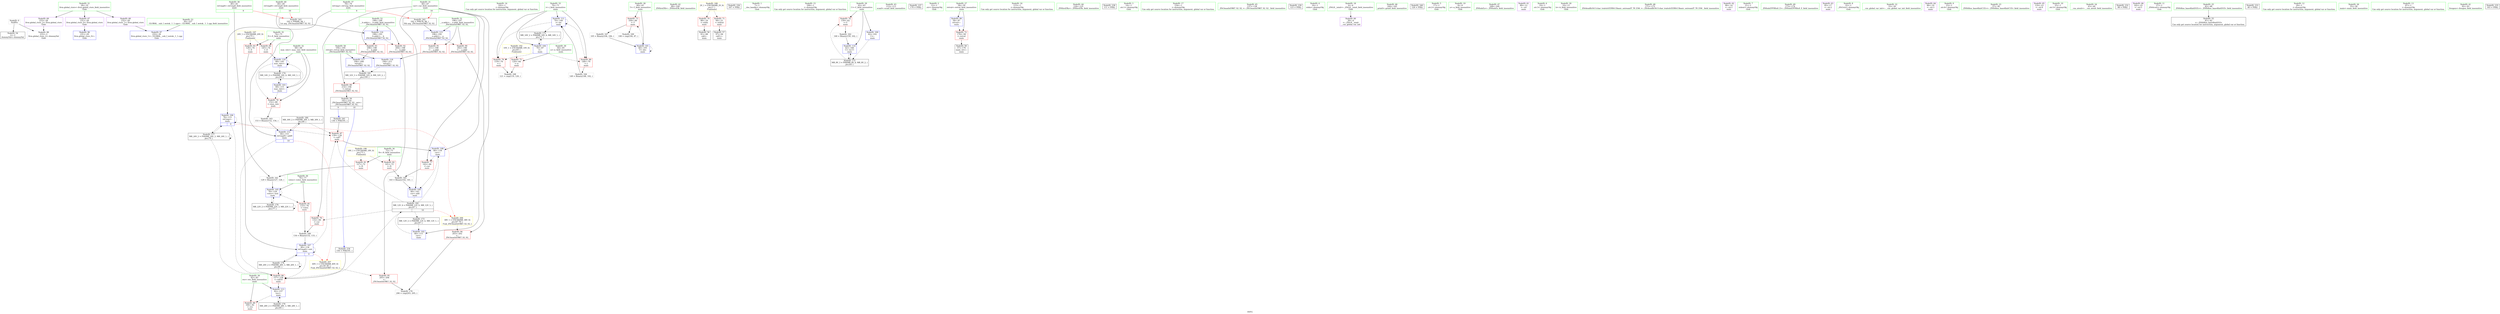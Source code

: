 digraph "SVFG" {
	label="SVFG";

	Node0x5600330f7720 [shape=record,color=grey,label="{NodeID: 0\nNullPtr}"];
	Node0x5600330f7720 -> Node0x5600331128e0[style=solid];
	Node0x5600330f7720 -> Node0x560033111d60[style=solid];
	Node0x560033121a40 [shape=record,color=black,label="{NodeID: 180\nMR_30V_2 = PHI(MR_30V_3, MR_30V_1, )\npts\{85 \}\n}"];
	Node0x560033121a40 -> Node0x5600331144a0[style=dashed];
	Node0x560033121a40 -> Node0x5600331118d0[style=dashed];
	Node0x560033111c60 [shape=record,color=blue,label="{NodeID: 97\n232\<--30\nllvm.global_ctors_1\<--_GLOBAL__sub_I_wotok._1_1.cpp\nGlob }"];
	Node0x56003310f3f0 [shape=record,color=green,label="{NodeID: 14\n102\<--1\n\<--dummyObj\nCan only get source location for instruction, argument, global var or function.}"];
	Node0x560033111800 [shape=record,color=blue,label="{NodeID: 111\n70\<--149\ni\<--inc\nmain\n}"];
	Node0x560033111800 -> Node0x560033113e20[style=dashed];
	Node0x560033111800 -> Node0x560033113ef0[style=dashed];
	Node0x560033111800 -> Node0x560033111800[style=dashed];
	Node0x560033111800 -> Node0x560033120140[style=dashed];
	Node0x5600331101c0 [shape=record,color=green,label="{NodeID: 28\n60\<--61\nT\<--T_field_insensitive\nmain\n}"];
	Node0x5600331101c0 -> Node0x560033113940[style=solid];
	Node0x5600331101c0 -> Node0x560033112000[style=solid];
	Node0x560033110d50 [shape=record,color=green,label="{NodeID: 42\n99\<--100\n_ZNSirsERi\<--_ZNSirsERi_field_insensitive\n}"];
	Node0x560033112ae0 [shape=record,color=black,label="{NodeID: 56\n91\<--88\ncall\<--\nmain\n}"];
	Node0x560033133360 [shape=record,color=black,label="{NodeID: 236\n167 = PHI()\n}"];
	Node0x5600331136d0 [shape=record,color=red,label="{NodeID: 70\n88\<--16\n\<--stdin\nmain\n}"];
	Node0x5600331136d0 -> Node0x560033112ae0[style=solid];
	Node0x560033119d20 [shape=record,color=grey,label="{NodeID: 167\n105 = Binary(104, 106, )\n}"];
	Node0x560033119d20 -> Node0x560033112000[style=solid];
	Node0x560033114230 [shape=record,color=red,label="{NodeID: 84\n145\<--74\n\<--E\nmain\n}"];
	Node0x560033114230 -> Node0x560033111730[style=solid];
	Node0x5600330f7830 [shape=record,color=green,label="{NodeID: 1\n7\<--1\n__dso_handle\<--dummyObj\nGlob }"];
	Node0x560033121f40 [shape=record,color=black,label="{NodeID: 181\nMR_32V_3 = PHI(MR_32V_4, MR_32V_2, )\npts\{195 \}\n}"];
	Node0x560033121f40 -> Node0x560033114640[style=dashed];
	Node0x560033111d60 [shape=record,color=blue, style = dotted,label="{NodeID: 98\n233\<--3\nllvm.global_ctors_2\<--dummyVal\nGlob }"];
	Node0x56003310f4f0 [shape=record,color=green,label="{NodeID: 15\n106\<--1\n\<--dummyObj\nCan only get source location for instruction, argument, global var or function.}"];
	Node0x5600331118d0 [shape=record,color=blue,label="{NodeID: 112\n84\<--153\nref.tmp8\<--add9\nmain\n|{|<s2>10}}"];
	Node0x5600331118d0 -> Node0x560033114570[style=dashed];
	Node0x5600331118d0 -> Node0x560033121a40[style=dashed];
	Node0x5600331118d0:s2 -> Node0x560033127580[style=dashed,color=red];
	Node0x560033110290 [shape=record,color=green,label="{NodeID: 29\n62\<--63\nC\<--C_field_insensitive\nmain\n}"];
	Node0x560033110290 -> Node0x560033113a10[style=solid];
	Node0x560033110290 -> Node0x560033111f30[style=solid];
	Node0x560033110290 -> Node0x560033111a70[style=solid];
	Node0x560033110e50 [shape=record,color=green,label="{NodeID: 43\n112\<--113\nscanf\<--scanf_field_insensitive\n}"];
	Node0x560033112bb0 [shape=record,color=black,label="{NodeID: 57\n97\<--94\ncall1\<--\nmain\n}"];
	Node0x560033133430 [shape=record,color=black,label="{NodeID: 237\n170 = PHI()\n}"];
	Node0x5600331137a0 [shape=record,color=red,label="{NodeID: 71\n94\<--21\n\<--stdout\nmain\n}"];
	Node0x5600331137a0 -> Node0x560033112bb0[style=solid];
	Node0x560033119ea0 [shape=record,color=grey,label="{NodeID: 168\n121 = cmp(119, 120, )\n}"];
	Node0x560033114300 [shape=record,color=red,label="{NodeID: 85\n133\<--76\n\<--votes\nmain\n}"];
	Node0x560033114300 -> Node0x560033119ba0[style=solid];
	Node0x56003310e470 [shape=record,color=green,label="{NodeID: 2\n12\<--1\n.str\<--dummyObj\nGlob }"];
	Node0x560033122440 [shape=record,color=black,label="{NodeID: 182\nMR_12V_4 = PHI(MR_12V_6, MR_12V_3, )\npts\{67 \}\n|{|<s5>10}}"];
	Node0x560033122440 -> Node0x560033113bb0[style=dashed];
	Node0x560033122440 -> Node0x5600331144a0[style=dashed];
	Node0x560033122440 -> Node0x560033114570[style=dashed];
	Node0x560033122440 -> Node0x560033111590[style=dashed];
	Node0x560033122440 -> Node0x56003311f740[style=dashed];
	Node0x560033122440:s5 -> Node0x5600331274a0[style=dashed,color=red];
	Node0x560033111e60 [shape=record,color=blue,label="{NodeID: 99\n58\<--87\nretval\<--\nmain\n}"];
	Node0x560033111e60 -> Node0x560033113870[style=dashed];
	Node0x56003310f5f0 [shape=record,color=green,label="{NodeID: 16\n115\<--1\n\<--dummyObj\nCan only get source location for instruction, argument, global var or function.}"];
	Node0x560033114f70 [shape=record,color=yellow,style=double,label="{NodeID: 196\n18V_1 = ENCHI(MR_18V_0)\npts\{73 \}\nFun[main]}"];
	Node0x560033114f70 -> Node0x560033113fc0[style=dashed];
	Node0x560033114f70 -> Node0x560033114090[style=dashed];
	Node0x5600331119a0 [shape=record,color=blue,label="{NodeID: 113\n82\<--157\nres\<--\nmain\n}"];
	Node0x5600331119a0 -> Node0x5600331143d0[style=dashed];
	Node0x5600331119a0 -> Node0x560033121540[style=dashed];
	Node0x560033110360 [shape=record,color=green,label="{NodeID: 30\n64\<--65\nn\<--n_field_insensitive\nmain\n}"];
	Node0x560033110360 -> Node0x560033113ae0[style=solid];
	Node0x560033110f50 [shape=record,color=green,label="{NodeID: 44\n124\<--125\n_ZNSirsERx\<--_ZNSirsERx_field_insensitive\n}"];
	Node0x560033112c80 [shape=record,color=black,label="{NodeID: 58\n57\<--176\nmain_ret\<--\nmain\n}"];
	Node0x560033133500 [shape=record,color=black,label="{NodeID: 238\n111 = PHI()\n}"];
	Node0x560033113870 [shape=record,color=red,label="{NodeID: 72\n176\<--58\n\<--retval\nmain\n}"];
	Node0x560033113870 -> Node0x560033112c80[style=solid];
	Node0x56003311a020 [shape=record,color=grey,label="{NodeID: 169\n108 = cmp(104, 87, )\n}"];
	Node0x5600331143d0 [shape=record,color=red,label="{NodeID: 86\n166\<--82\n\<--res\nmain\n}"];
	Node0x56003310e500 [shape=record,color=green,label="{NodeID: 3\n14\<--1\n.str.1\<--dummyObj\nGlob }"];
	Node0x560033111f30 [shape=record,color=blue,label="{NodeID: 100\n62\<--102\nC\<--\nmain\n}"];
	Node0x560033111f30 -> Node0x56003311f240[style=dashed];
	Node0x56003310f6f0 [shape=record,color=green,label="{NodeID: 17\n154\<--1\n\<--dummyObj\nCan only get source location for instruction, argument, global var or function.}"];
	Node0x560033115050 [shape=record,color=yellow,style=double,label="{NodeID: 197\n20V_1 = ENCHI(MR_20V_0)\npts\{75 \}\nFun[main]}"];
	Node0x560033115050 -> Node0x560033114160[style=dashed];
	Node0x560033115050 -> Node0x560033114230[style=dashed];
	Node0x560033111a70 [shape=record,color=blue,label="{NodeID: 114\n62\<--160\nC\<--inc11\nmain\n}"];
	Node0x560033111a70 -> Node0x56003311f240[style=dashed];
	Node0x560033110430 [shape=record,color=green,label="{NodeID: 31\n66\<--67\ncur\<--cur_field_insensitive\nmain\n|{|<s5>10}}"];
	Node0x560033110430 -> Node0x560033113bb0[style=solid];
	Node0x560033110430 -> Node0x560033113c80[style=solid];
	Node0x560033110430 -> Node0x5600331120d0[style=solid];
	Node0x560033110430 -> Node0x560033111590[style=solid];
	Node0x560033110430 -> Node0x560033111660[style=solid];
	Node0x560033110430:s5 -> Node0x560033133990[style=solid,color=red];
	Node0x560033111050 [shape=record,color=green,label="{NodeID: 45\n137\<--138\n_ZSt3maxIxERKT_S2_S2_\<--_ZSt3maxIxERKT_S2_S2__field_insensitive\n}"];
	Node0x560033112d50 [shape=record,color=black,label="{NodeID: 59\n191\<--214\n_ZSt3maxIxERKT_S2_S2__ret\<--\n_ZSt3maxIxERKT_S2_S2_\n|{<s0>9|<s1>10}}"];
	Node0x560033112d50:s0 -> Node0x5600331337d0[style=solid,color=blue];
	Node0x560033112d50:s1 -> Node0x5600331330a0[style=solid,color=blue];
	Node0x5600331335d0 [shape=record,color=black,label="{NodeID: 239\n123 = PHI()\n}"];
	Node0x560033113940 [shape=record,color=red,label="{NodeID: 73\n104\<--60\n\<--T\nmain\n}"];
	Node0x560033113940 -> Node0x560033119d20[style=solid];
	Node0x560033113940 -> Node0x56003311a020[style=solid];
	Node0x56003311a1a0 [shape=record,color=grey,label="{NodeID: 170\n206 = cmp(203, 205, )\n}"];
	Node0x5600331144a0 [shape=record,color=red,label="{NodeID: 87\n139\<--136\n\<--call7\nmain\n}"];
	Node0x5600331144a0 -> Node0x560033111590[style=solid];
	Node0x56003310e590 [shape=record,color=green,label="{NodeID: 4\n16\<--1\nstdin\<--dummyObj\nGlob }"];
	Node0x560033112000 [shape=record,color=blue,label="{NodeID: 101\n60\<--105\nT\<--dec\nmain\n}"];
	Node0x560033112000 -> Node0x560033113940[style=dashed];
	Node0x560033112000 -> Node0x560033112000[style=dashed];
	Node0x56003310f7f0 [shape=record,color=green,label="{NodeID: 18\n4\<--6\n_ZStL8__ioinit\<--_ZStL8__ioinit_field_insensitive\nGlob }"];
	Node0x56003310f7f0 -> Node0x560033112e20[style=solid];
	Node0x560033116c50 [shape=record,color=blue,label="{NodeID: 115\n196\<--192\n__a.addr\<--__a\n_ZSt3maxIxERKT_S2_S2_\n}"];
	Node0x560033116c50 -> Node0x560033114710[style=dashed];
	Node0x560033116c50 -> Node0x5600331147e0[style=dashed];
	Node0x560033110500 [shape=record,color=green,label="{NodeID: 32\n68\<--69\nmax_rate\<--max_rate_field_insensitive\nmain\n}"];
	Node0x560033110500 -> Node0x560033113d50[style=solid];
	Node0x560033110500 -> Node0x5600331121a0[style=solid];
	Node0x560033110500 -> Node0x560033111730[style=solid];
	Node0x560033111150 [shape=record,color=green,label="{NodeID: 46\n164\<--165\nprintf\<--printf_field_insensitive\n}"];
	Node0x560033112e20 [shape=record,color=purple,label="{NodeID: 60\n39\<--4\n\<--_ZStL8__ioinit\n__cxx_global_var_init\n}"];
	Node0x560033133700 [shape=record,color=black,label="{NodeID: 240\n126 = PHI()\n}"];
	Node0x560033113a10 [shape=record,color=red,label="{NodeID: 74\n159\<--62\n\<--C\nmain\n}"];
	Node0x560033113a10 -> Node0x5600331195a0[style=solid];
	Node0x560033114570 [shape=record,color=red,label="{NodeID: 88\n157\<--156\n\<--call10\nmain\n}"];
	Node0x560033114570 -> Node0x5600331119a0[style=solid];
	Node0x56003310e620 [shape=record,color=green,label="{NodeID: 5\n17\<--1\n.str.2\<--dummyObj\nGlob }"];
	Node0x5600331120d0 [shape=record,color=blue,label="{NodeID: 102\n66\<--115\ncur\<--\nmain\n}"];
	Node0x5600331120d0 -> Node0x560033122440[style=dashed];
	Node0x56003310f8f0 [shape=record,color=green,label="{NodeID: 19\n8\<--9\na\<--a_field_insensitive\nGlob }"];
	Node0x560033116d20 [shape=record,color=blue,label="{NodeID: 116\n198\<--193\n__b.addr\<--__b\n_ZSt3maxIxERKT_S2_S2_\n}"];
	Node0x560033116d20 -> Node0x5600331148b0[style=dashed];
	Node0x560033116d20 -> Node0x560033114980[style=dashed];
	Node0x5600331105d0 [shape=record,color=green,label="{NodeID: 33\n70\<--71\ni\<--i_field_insensitive\nmain\n}"];
	Node0x5600331105d0 -> Node0x560033113e20[style=solid];
	Node0x5600331105d0 -> Node0x560033113ef0[style=solid];
	Node0x5600331105d0 -> Node0x560033112270[style=solid];
	Node0x5600331105d0 -> Node0x560033111800[style=solid];
	Node0x560033111250 [shape=record,color=green,label="{NodeID: 47\n168\<--169\n_ZNSolsEx\<--_ZNSolsEx_field_insensitive\n}"];
	Node0x560033112ef0 [shape=record,color=purple,label="{NodeID: 61\n89\<--12\n\<--.str\nmain\n}"];
	Node0x5600331337d0 [shape=record,color=black,label="{NodeID: 241\n136 = PHI(191, )\n}"];
	Node0x5600331337d0 -> Node0x5600331144a0[style=solid];
	Node0x560033113ae0 [shape=record,color=red,label="{NodeID: 75\n120\<--64\n\<--n\nmain\n}"];
	Node0x560033113ae0 -> Node0x560033119ea0[style=solid];
	Node0x56003311f240 [shape=record,color=black,label="{NodeID: 172\nMR_8V_3 = PHI(MR_8V_4, MR_8V_2, )\npts\{63 \}\n}"];
	Node0x56003311f240 -> Node0x560033113a10[style=dashed];
	Node0x56003311f240 -> Node0x560033111a70[style=dashed];
	Node0x560033114640 [shape=record,color=red,label="{NodeID: 89\n214\<--194\n\<--retval\n_ZSt3maxIxERKT_S2_S2_\n}"];
	Node0x560033114640 -> Node0x560033112d50[style=solid];
	Node0x56003310ee60 [shape=record,color=green,label="{NodeID: 6\n19\<--1\n.str.3\<--dummyObj\nGlob }"];
	Node0x5600331121a0 [shape=record,color=blue,label="{NodeID: 103\n68\<--115\nmax_rate\<--\nmain\n}"];
	Node0x5600331121a0 -> Node0x560033113d50[style=dashed];
	Node0x5600331121a0 -> Node0x560033111730[style=dashed];
	Node0x5600331121a0 -> Node0x56003311fc40[style=dashed];
	Node0x56003310f9f0 [shape=record,color=green,label="{NodeID: 20\n10\<--11\nb\<--b_field_insensitive\nGlob }"];
	Node0x560033116df0 [shape=record,color=blue,label="{NodeID: 117\n194\<--208\nretval\<--\n_ZSt3maxIxERKT_S2_S2_\n}"];
	Node0x560033116df0 -> Node0x560033121f40[style=dashed];
	Node0x5600331106a0 [shape=record,color=green,label="{NodeID: 34\n72\<--73\nN\<--N_field_insensitive\nmain\n}"];
	Node0x5600331106a0 -> Node0x560033113fc0[style=solid];
	Node0x5600331106a0 -> Node0x560033114090[style=solid];
	Node0x560033112370 [shape=record,color=green,label="{NodeID: 48\n171\<--172\n_ZSt4endlIcSt11char_traitsIcEERSt13basic_ostreamIT_T0_ES6_\<--_ZSt4endlIcSt11char_traitsIcEERSt13basic_ostreamIT_T0_ES6__field_insensitive\n}"];
	Node0x560033112fc0 [shape=record,color=purple,label="{NodeID: 62\n90\<--14\n\<--.str.1\nmain\n}"];
	Node0x560033133990 [shape=record,color=black,label="{NodeID: 242\n192 = PHI(78, 66, )\n0th arg _ZSt3maxIxERKT_S2_S2_ }"];
	Node0x560033133990 -> Node0x560033116c50[style=solid];
	Node0x560033113bb0 [shape=record,color=red,label="{NodeID: 76\n132\<--66\n\<--cur\nmain\n}"];
	Node0x560033113bb0 -> Node0x560033119ba0[style=solid];
	Node0x56003311f740 [shape=record,color=black,label="{NodeID: 173\nMR_12V_2 = PHI(MR_12V_4, MR_12V_1, )\npts\{67 \}\n}"];
	Node0x56003311f740 -> Node0x5600331120d0[style=dashed];
	Node0x560033114710 [shape=record,color=red,label="{NodeID: 90\n202\<--196\n\<--__a.addr\n_ZSt3maxIxERKT_S2_S2_\n}"];
	Node0x560033114710 -> Node0x560033114a50[style=solid];
	Node0x56003310eef0 [shape=record,color=green,label="{NodeID: 7\n21\<--1\nstdout\<--dummyObj\nGlob }"];
	Node0x560033112270 [shape=record,color=blue,label="{NodeID: 104\n70\<--87\ni\<--\nmain\n}"];
	Node0x560033112270 -> Node0x560033113e20[style=dashed];
	Node0x560033112270 -> Node0x560033113ef0[style=dashed];
	Node0x560033112270 -> Node0x560033111800[style=dashed];
	Node0x560033112270 -> Node0x560033120140[style=dashed];
	Node0x56003310faf0 [shape=record,color=green,label="{NodeID: 21\n28\<--32\nllvm.global_ctors\<--llvm.global_ctors_field_insensitive\nGlob }"];
	Node0x56003310faf0 -> Node0x5600331133d0[style=solid];
	Node0x56003310faf0 -> Node0x5600331134d0[style=solid];
	Node0x56003310faf0 -> Node0x5600331135d0[style=solid];
	Node0x560033116ec0 [shape=record,color=blue,label="{NodeID: 118\n194\<--211\nretval\<--\n_ZSt3maxIxERKT_S2_S2_\n}"];
	Node0x560033116ec0 -> Node0x560033121f40[style=dashed];
	Node0x560033110770 [shape=record,color=green,label="{NodeID: 35\n74\<--75\nE\<--E_field_insensitive\nmain\n}"];
	Node0x560033110770 -> Node0x560033114160[style=solid];
	Node0x560033110770 -> Node0x560033114230[style=solid];
	Node0x560033112470 [shape=record,color=green,label="{NodeID: 49\n173\<--174\n_ZNSolsEPFRSoS_E\<--_ZNSolsEPFRSoS_E_field_insensitive\n}"];
	Node0x560033113090 [shape=record,color=purple,label="{NodeID: 63\n95\<--17\n\<--.str.2\nmain\n}"];
	Node0x560033133ba0 [shape=record,color=black,label="{NodeID: 243\n193 = PHI(80, 84, )\n1st arg _ZSt3maxIxERKT_S2_S2_ }"];
	Node0x560033133ba0 -> Node0x560033116d20[style=solid];
	Node0x560033113c80 [shape=record,color=red,label="{NodeID: 77\n142\<--66\n\<--cur\nmain\n}"];
	Node0x560033113c80 -> Node0x560033119a20[style=solid];
	Node0x56003311fc40 [shape=record,color=black,label="{NodeID: 174\nMR_14V_2 = PHI(MR_14V_4, MR_14V_1, )\npts\{69 \}\n}"];
	Node0x56003311fc40 -> Node0x5600331121a0[style=dashed];
	Node0x5600331147e0 [shape=record,color=red,label="{NodeID: 91\n211\<--196\n\<--__a.addr\n_ZSt3maxIxERKT_S2_S2_\n}"];
	Node0x5600331147e0 -> Node0x560033116ec0[style=solid];
	Node0x56003310ef80 [shape=record,color=green,label="{NodeID: 8\n22\<--1\n_ZSt3cin\<--dummyObj\nGlob }"];
	Node0x560033124240 [shape=record,color=yellow,style=double,label="{NodeID: 188\n2V_1 = ENCHI(MR_2V_0)\npts\{1 \}\nFun[main]}"];
	Node0x560033124240 -> Node0x5600331136d0[style=dashed];
	Node0x560033124240 -> Node0x5600331137a0[style=dashed];
	Node0x560033111320 [shape=record,color=blue,label="{NodeID: 105\n76\<--129\nvotes\<--mul\nmain\n}"];
	Node0x560033111320 -> Node0x560033114300[style=dashed];
	Node0x560033111320 -> Node0x560033111320[style=dashed];
	Node0x560033111320 -> Node0x560033120640[style=dashed];
	Node0x56003310fbf0 [shape=record,color=green,label="{NodeID: 22\n33\<--34\n__cxx_global_var_init\<--__cxx_global_var_init_field_insensitive\n}"];
	Node0x560033110840 [shape=record,color=green,label="{NodeID: 36\n76\<--77\nvotes\<--votes_field_insensitive\nmain\n}"];
	Node0x560033110840 -> Node0x560033114300[style=solid];
	Node0x560033110840 -> Node0x560033111320[style=solid];
	Node0x560033112570 [shape=record,color=green,label="{NodeID: 50\n194\<--195\nretval\<--retval_field_insensitive\n_ZSt3maxIxERKT_S2_S2_\n}"];
	Node0x560033112570 -> Node0x560033114640[style=solid];
	Node0x560033112570 -> Node0x560033116df0[style=solid];
	Node0x560033112570 -> Node0x560033116ec0[style=solid];
	Node0x560033113160 [shape=record,color=purple,label="{NodeID: 64\n96\<--19\n\<--.str.3\nmain\n}"];
	Node0x560033119420 [shape=record,color=grey,label="{NodeID: 161\n129 = Binary(127, 128, )\n}"];
	Node0x560033119420 -> Node0x560033111320[style=solid];
	Node0x560033113d50 [shape=record,color=red,label="{NodeID: 78\n152\<--68\n\<--max_rate\nmain\n}"];
	Node0x560033113d50 -> Node0x560033119720[style=solid];
	Node0x560033120140 [shape=record,color=black,label="{NodeID: 175\nMR_16V_2 = PHI(MR_16V_4, MR_16V_1, )\npts\{71 \}\n}"];
	Node0x560033120140 -> Node0x560033112270[style=dashed];
	Node0x5600331148b0 [shape=record,color=red,label="{NodeID: 92\n204\<--198\n\<--__b.addr\n_ZSt3maxIxERKT_S2_S2_\n}"];
	Node0x5600331148b0 -> Node0x560033114b20[style=solid];
	Node0x56003310f010 [shape=record,color=green,label="{NodeID: 9\n23\<--1\n.str.4\<--dummyObj\nGlob }"];
	Node0x5600331113f0 [shape=record,color=blue,label="{NodeID: 106\n78\<--115\nref.tmp\<--\nmain\n|{|<s4>9}}"];
	Node0x5600331113f0 -> Node0x5600331144a0[style=dashed];
	Node0x5600331113f0 -> Node0x560033114570[style=dashed];
	Node0x5600331113f0 -> Node0x5600331113f0[style=dashed];
	Node0x5600331113f0 -> Node0x560033120b40[style=dashed];
	Node0x5600331113f0:s4 -> Node0x5600331274a0[style=dashed,color=red];
	Node0x56003310fcf0 [shape=record,color=green,label="{NodeID: 23\n37\<--38\n_ZNSt8ios_base4InitC1Ev\<--_ZNSt8ios_base4InitC1Ev_field_insensitive\n}"];
	Node0x560033110910 [shape=record,color=green,label="{NodeID: 37\n78\<--79\nref.tmp\<--ref.tmp_field_insensitive\nmain\n|{|<s1>9}}"];
	Node0x560033110910 -> Node0x5600331113f0[style=solid];
	Node0x560033110910:s1 -> Node0x560033133990[style=solid,color=red];
	Node0x560033112640 [shape=record,color=green,label="{NodeID: 51\n196\<--197\n__a.addr\<--__a.addr_field_insensitive\n_ZSt3maxIxERKT_S2_S2_\n}"];
	Node0x560033112640 -> Node0x560033114710[style=solid];
	Node0x560033112640 -> Node0x5600331147e0[style=solid];
	Node0x560033112640 -> Node0x560033116c50[style=solid];
	Node0x560033113230 [shape=record,color=purple,label="{NodeID: 65\n110\<--23\n\<--.str.4\nmain\n}"];
	Node0x5600331195a0 [shape=record,color=grey,label="{NodeID: 162\n160 = Binary(159, 102, )\n}"];
	Node0x5600331195a0 -> Node0x560033111a70[style=solid];
	Node0x560033113e20 [shape=record,color=red,label="{NodeID: 79\n119\<--70\n\<--i\nmain\n}"];
	Node0x560033113e20 -> Node0x560033119ea0[style=solid];
	Node0x560033120640 [shape=record,color=black,label="{NodeID: 176\nMR_22V_2 = PHI(MR_22V_3, MR_22V_1, )\npts\{77 \}\n}"];
	Node0x560033120640 -> Node0x560033111320[style=dashed];
	Node0x560033120640 -> Node0x560033120640[style=dashed];
	Node0x560033114980 [shape=record,color=red,label="{NodeID: 93\n208\<--198\n\<--__b.addr\n_ZSt3maxIxERKT_S2_S2_\n}"];
	Node0x560033114980 -> Node0x560033116df0[style=solid];
	Node0x56003310f0a0 [shape=record,color=green,label="{NodeID: 10\n25\<--1\n.str.5\<--dummyObj\nGlob }"];
	Node0x5600331114c0 [shape=record,color=blue,label="{NodeID: 107\n80\<--134\nref.tmp6\<--sub\nmain\n|{|<s4>9}}"];
	Node0x5600331114c0 -> Node0x5600331144a0[style=dashed];
	Node0x5600331114c0 -> Node0x560033114570[style=dashed];
	Node0x5600331114c0 -> Node0x5600331114c0[style=dashed];
	Node0x5600331114c0 -> Node0x560033121040[style=dashed];
	Node0x5600331114c0:s4 -> Node0x560033127580[style=dashed,color=red];
	Node0x56003310fdf0 [shape=record,color=green,label="{NodeID: 24\n43\<--44\n__cxa_atexit\<--__cxa_atexit_field_insensitive\n}"];
	Node0x5600331109e0 [shape=record,color=green,label="{NodeID: 38\n80\<--81\nref.tmp6\<--ref.tmp6_field_insensitive\nmain\n|{|<s1>9}}"];
	Node0x5600331109e0 -> Node0x5600331114c0[style=solid];
	Node0x5600331109e0:s1 -> Node0x560033133ba0[style=solid,color=red];
	Node0x560033112710 [shape=record,color=green,label="{NodeID: 52\n198\<--199\n__b.addr\<--__b.addr_field_insensitive\n_ZSt3maxIxERKT_S2_S2_\n}"];
	Node0x560033112710 -> Node0x5600331148b0[style=solid];
	Node0x560033112710 -> Node0x560033114980[style=solid];
	Node0x560033112710 -> Node0x560033116d20[style=solid];
	Node0x560032ee53d0 [shape=record,color=black,label="{NodeID: 232\n98 = PHI()\n}"];
	Node0x560033113300 [shape=record,color=purple,label="{NodeID: 66\n162\<--25\n\<--.str.5\nmain\n}"];
	Node0x560033119720 [shape=record,color=grey,label="{NodeID: 163\n153 = Binary(152, 154, )\n}"];
	Node0x560033119720 -> Node0x5600331118d0[style=solid];
	Node0x560033113ef0 [shape=record,color=red,label="{NodeID: 80\n148\<--70\n\<--i\nmain\n}"];
	Node0x560033113ef0 -> Node0x5600331198a0[style=solid];
	Node0x560033120b40 [shape=record,color=black,label="{NodeID: 177\nMR_24V_2 = PHI(MR_24V_3, MR_24V_1, )\npts\{79 \}\n}"];
	Node0x560033120b40 -> Node0x560033114570[style=dashed];
	Node0x560033120b40 -> Node0x5600331113f0[style=dashed];
	Node0x560033120b40 -> Node0x560033120b40[style=dashed];
	Node0x560033114a50 [shape=record,color=red,label="{NodeID: 94\n203\<--202\n\<--\n_ZSt3maxIxERKT_S2_S2_\n}"];
	Node0x560033114a50 -> Node0x56003311a1a0[style=solid];
	Node0x56003310f130 [shape=record,color=green,label="{NodeID: 11\n27\<--1\n_ZSt4cout\<--dummyObj\nGlob }"];
	Node0x560033111590 [shape=record,color=blue,label="{NodeID: 108\n66\<--139\ncur\<--\nmain\n}"];
	Node0x560033111590 -> Node0x560033113c80[style=dashed];
	Node0x560033111590 -> Node0x560033111660[style=dashed];
	Node0x56003310fef0 [shape=record,color=green,label="{NodeID: 25\n42\<--48\n_ZNSt8ios_base4InitD1Ev\<--_ZNSt8ios_base4InitD1Ev_field_insensitive\n}"];
	Node0x56003310fef0 -> Node0x5600331129e0[style=solid];
	Node0x560033110ab0 [shape=record,color=green,label="{NodeID: 39\n82\<--83\nres\<--res_field_insensitive\nmain\n}"];
	Node0x560033110ab0 -> Node0x5600331143d0[style=solid];
	Node0x560033110ab0 -> Node0x5600331119a0[style=solid];
	Node0x5600331127e0 [shape=record,color=green,label="{NodeID: 53\n30\<--227\n_GLOBAL__sub_I_wotok._1_1.cpp\<--_GLOBAL__sub_I_wotok._1_1.cpp_field_insensitive\n}"];
	Node0x5600331127e0 -> Node0x560033111c60[style=solid];
	Node0x560033132fa0 [shape=record,color=black,label="{NodeID: 233\n40 = PHI()\n}"];
	Node0x5600331133d0 [shape=record,color=purple,label="{NodeID: 67\n231\<--28\nllvm.global_ctors_0\<--llvm.global_ctors\nGlob }"];
	Node0x5600331133d0 -> Node0x560033111b60[style=solid];
	Node0x5600331198a0 [shape=record,color=grey,label="{NodeID: 164\n149 = Binary(148, 102, )\n}"];
	Node0x5600331198a0 -> Node0x560033111800[style=solid];
	Node0x560033113fc0 [shape=record,color=red,label="{NodeID: 81\n127\<--72\n\<--N\nmain\n}"];
	Node0x560033113fc0 -> Node0x560033119420[style=solid];
	Node0x560033121040 [shape=record,color=black,label="{NodeID: 178\nMR_26V_2 = PHI(MR_26V_3, MR_26V_1, )\npts\{81 \}\n}"];
	Node0x560033121040 -> Node0x560033114570[style=dashed];
	Node0x560033121040 -> Node0x5600331114c0[style=dashed];
	Node0x560033121040 -> Node0x560033121040[style=dashed];
	Node0x560033114b20 [shape=record,color=red,label="{NodeID: 95\n205\<--204\n\<--\n_ZSt3maxIxERKT_S2_S2_\n}"];
	Node0x560033114b20 -> Node0x56003311a1a0[style=solid];
	Node0x56003310f1f0 [shape=record,color=green,label="{NodeID: 12\n29\<--1\n\<--dummyObj\nCan only get source location for instruction, argument, global var or function.}"];
	Node0x560033114bf0 [shape=record,color=yellow,style=double,label="{NodeID: 192\n10V_1 = ENCHI(MR_10V_0)\npts\{65 \}\nFun[main]}"];
	Node0x560033114bf0 -> Node0x560033113ae0[style=dashed];
	Node0x560033111660 [shape=record,color=blue,label="{NodeID: 109\n66\<--143\ncur\<--add\nmain\n}"];
	Node0x560033111660 -> Node0x560033122440[style=dashed];
	Node0x56003310fff0 [shape=record,color=green,label="{NodeID: 26\n55\<--56\nmain\<--main_field_insensitive\n}"];
	Node0x5600331274a0 [shape=record,color=yellow,style=double,label="{NodeID: 206\n38V_1 = ENCHI(MR_38V_0)\npts\{67 79 \}\nFun[_ZSt3maxIxERKT_S2_S2_]}"];
	Node0x5600331274a0 -> Node0x560033114a50[style=dashed];
	Node0x560033110b80 [shape=record,color=green,label="{NodeID: 40\n84\<--85\nref.tmp8\<--ref.tmp8_field_insensitive\nmain\n|{|<s1>10}}"];
	Node0x560033110b80 -> Node0x5600331118d0[style=solid];
	Node0x560033110b80:s1 -> Node0x560033133ba0[style=solid,color=red];
	Node0x5600331128e0 [shape=record,color=black,label="{NodeID: 54\n2\<--3\ndummyVal\<--dummyVal\n}"];
	Node0x5600331330a0 [shape=record,color=black,label="{NodeID: 234\n156 = PHI(191, )\n}"];
	Node0x5600331330a0 -> Node0x560033114570[style=solid];
	Node0x5600331134d0 [shape=record,color=purple,label="{NodeID: 68\n232\<--28\nllvm.global_ctors_1\<--llvm.global_ctors\nGlob }"];
	Node0x5600331134d0 -> Node0x560033111c60[style=solid];
	Node0x560033119a20 [shape=record,color=grey,label="{NodeID: 165\n143 = Binary(142, 141, )\n}"];
	Node0x560033119a20 -> Node0x560033111660[style=solid];
	Node0x560033114090 [shape=record,color=red,label="{NodeID: 82\n141\<--72\n\<--N\nmain\n}"];
	Node0x560033114090 -> Node0x560033119a20[style=solid];
	Node0x560033121540 [shape=record,color=black,label="{NodeID: 179\nMR_28V_2 = PHI(MR_28V_3, MR_28V_1, )\npts\{83 \}\n}"];
	Node0x560033121540 -> Node0x5600331119a0[style=dashed];
	Node0x560033111b60 [shape=record,color=blue,label="{NodeID: 96\n231\<--29\nllvm.global_ctors_0\<--\nGlob }"];
	Node0x56003310f2f0 [shape=record,color=green,label="{NodeID: 13\n87\<--1\n\<--dummyObj\nCan only get source location for instruction, argument, global var or function.}"];
	Node0x560033111730 [shape=record,color=blue,label="{NodeID: 110\n68\<--145\nmax_rate\<--\nmain\n}"];
	Node0x560033111730 -> Node0x560033113d50[style=dashed];
	Node0x560033111730 -> Node0x560033111730[style=dashed];
	Node0x560033111730 -> Node0x56003311fc40[style=dashed];
	Node0x5600331100f0 [shape=record,color=green,label="{NodeID: 27\n58\<--59\nretval\<--retval_field_insensitive\nmain\n}"];
	Node0x5600331100f0 -> Node0x560033113870[style=solid];
	Node0x5600331100f0 -> Node0x560033111e60[style=solid];
	Node0x560033127580 [shape=record,color=yellow,style=double,label="{NodeID: 207\n40V_1 = ENCHI(MR_40V_0)\npts\{81 85 \}\nFun[_ZSt3maxIxERKT_S2_S2_]}"];
	Node0x560033127580 -> Node0x560033114b20[style=dashed];
	Node0x560033110c50 [shape=record,color=green,label="{NodeID: 41\n92\<--93\nfreopen\<--freopen_field_insensitive\n}"];
	Node0x5600331129e0 [shape=record,color=black,label="{NodeID: 55\n41\<--42\n\<--_ZNSt8ios_base4InitD1Ev\nCan only get source location for instruction, argument, global var or function.}"];
	Node0x560033133290 [shape=record,color=black,label="{NodeID: 235\n163 = PHI()\n}"];
	Node0x5600331135d0 [shape=record,color=purple,label="{NodeID: 69\n233\<--28\nllvm.global_ctors_2\<--llvm.global_ctors\nGlob }"];
	Node0x5600331135d0 -> Node0x560033111d60[style=solid];
	Node0x560033119ba0 [shape=record,color=grey,label="{NodeID: 166\n134 = Binary(132, 133, )\n}"];
	Node0x560033119ba0 -> Node0x5600331114c0[style=solid];
	Node0x560033114160 [shape=record,color=red,label="{NodeID: 83\n128\<--74\n\<--E\nmain\n}"];
	Node0x560033114160 -> Node0x560033119420[style=solid];
}
